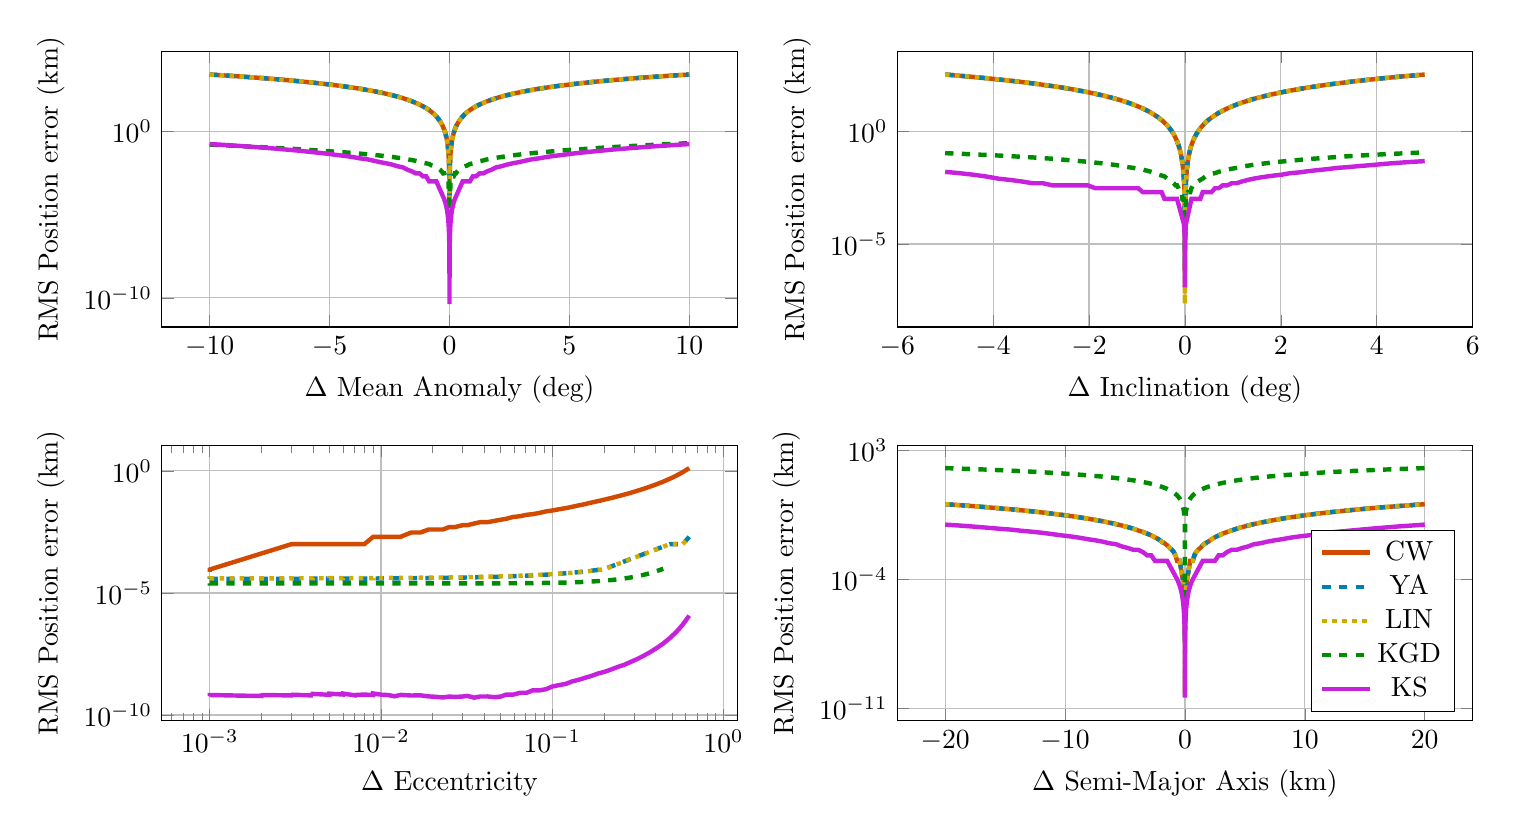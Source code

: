 % Recommended preamble:
\begin{tikzpicture}
\begin{groupplot}[group style={group size={2 by 2}, horizontal sep={0.8in}, vertical sep={1.5cm}}, height={2in}, width={3.5in}]
    \nextgroupplot[xmajorgrids, ymajorgrids, xlabel={$\Delta$ Mean Anomaly (deg)}, ylabel={RMS Position error (km)}, legend pos={north west}, ymode={log}]
    \addplot+[no marks, ultra thick, color={rgb,1:red,0.82;green,0.29;blue,0.0}]
        coordinates {
            (-10.0,2603.351)
            (-9.412,2306.822)
            (-8.847,2038.908)
            (-8.306,1797.375)
            (-7.787,1580.117)
            (-7.29,1385.156)
            (-6.815,1210.631)
            (-6.361,1054.802)
            (-5.927,916.036)
            (-5.514,792.812)
            (-5.12,683.708)
            (-4.746,587.404)
            (-4.39,502.671)
            (-4.052,428.372)
            (-3.732,363.454)
            (-3.43,306.947)
            (-3.144,257.955)
            (-2.875,215.659)
            (-2.621,179.305)
            (-2.383,148.208)
            (-2.16,121.74)
            (-1.951,99.333)
            (-1.756,80.473)
            (-1.575,64.697)
            (-1.406,51.586)
            (-1.25,40.768)
            (-1.106,31.911)
            (-0.973,24.718)
            (-0.852,18.931)
            (-0.741,14.319)
            (-0.64,10.684)
            (-0.549,7.853)
            (-0.467,5.677)
            (-0.393,4.028)
            (-0.328,2.799)
            (-0.27,1.9)
            (-0.22,1.256)
            (-0.176,0.805)
            (-0.138,0.497)
            (-0.106,0.295)
            (-0.08,0.166)
            (-0.058,0.088)
            (-0.041,0.043)
            (-0.027,0.019)
            (-0.017,0.008)
            (-0.01,0.003)
            (-0.005,0.001)
            (-0.002,0.0)
            (-0.001,8.515e-6)
            (-8.0e-5,1.105e-6)
            (0.0,0.0)
            (8.0e-5,1.322e-6)
            (0.001,1.851e-5)
            (0.002,0.0)
            (0.005,0.001)
            (0.01,0.003)
            (0.017,0.008)
            (0.027,0.02)
            (0.041,0.044)
            (0.058,0.089)
            (0.08,0.168)
            (0.106,0.297)
            (0.138,0.5)
            (0.176,0.808)
            (0.22,1.26)
            (0.27,1.905)
            (0.328,2.806)
            (0.393,4.036)
            (0.467,5.686)
            (0.549,7.864)
            (0.64,10.697)
            (0.741,14.334)
            (0.852,18.948)
            (0.973,24.738)
            (1.106,31.933)
            (1.25,40.793)
            (1.406,51.614)
            (1.575,64.728)
            (1.756,80.508)
            (1.951,99.372)
            (2.16,121.782)
            (2.383,148.255)
            (2.621,179.357)
            (2.875,215.715)
            (3.144,258.017)
            (3.43,307.014)
            (3.732,363.527)
            (4.052,428.451)
            (4.39,502.757)
            (4.746,587.497)
            (5.12,683.808)
            (5.514,792.92)
            (5.927,916.152)
            (6.361,1054.926)
            (6.815,1210.764)
            (7.29,1385.297)
            (7.787,1580.268)
            (8.306,1797.535)
            (8.847,2039.078)
            (9.412,2307.002)
            (10.0,2603.542)
        }
        ;
    \addplot+[no marks, ultra thick, color={rgb,1:red,0.0;green,0.498;blue,0.694}, style={dashed}]
        coordinates {
            (-10.0,2603.351)
            (-9.412,2306.822)
            (-8.847,2038.908)
            (-8.306,1797.375)
            (-7.787,1580.117)
            (-7.29,1385.156)
            (-6.815,1210.631)
            (-6.361,1054.802)
            (-5.927,916.036)
            (-5.514,792.812)
            (-5.12,683.708)
            (-4.746,587.404)
            (-4.39,502.671)
            (-4.052,428.372)
            (-3.732,363.454)
            (-3.43,306.947)
            (-3.144,257.955)
            (-2.875,215.659)
            (-2.621,179.305)
            (-2.383,148.208)
            (-2.16,121.74)
            (-1.951,99.333)
            (-1.756,80.473)
            (-1.575,64.697)
            (-1.406,51.586)
            (-1.25,40.768)
            (-1.106,31.911)
            (-0.973,24.718)
            (-0.852,18.931)
            (-0.741,14.319)
            (-0.64,10.684)
            (-0.549,7.853)
            (-0.467,5.677)
            (-0.393,4.028)
            (-0.328,2.799)
            (-0.27,1.9)
            (-0.22,1.256)
            (-0.176,0.805)
            (-0.138,0.497)
            (-0.106,0.295)
            (-0.08,0.166)
            (-0.058,0.088)
            (-0.041,0.043)
            (-0.027,0.019)
            (-0.017,0.008)
            (-0.01,0.003)
            (-0.005,0.001)
            (-0.002,0.0)
            (-0.001,8.515e-6)
            (-8.0e-5,1.105e-6)
            (0.0,0.0)
            (8.0e-5,1.322e-6)
            (0.001,1.851e-5)
            (0.002,0.0)
            (0.005,0.001)
            (0.01,0.003)
            (0.017,0.008)
            (0.027,0.02)
            (0.041,0.044)
            (0.058,0.089)
            (0.08,0.168)
            (0.106,0.297)
            (0.138,0.5)
            (0.176,0.808)
            (0.22,1.26)
            (0.27,1.905)
            (0.328,2.806)
            (0.393,4.036)
            (0.467,5.686)
            (0.549,7.864)
            (0.64,10.697)
            (0.741,14.334)
            (0.852,18.948)
            (0.973,24.738)
            (1.106,31.933)
            (1.25,40.793)
            (1.406,51.614)
            (1.575,64.728)
            (1.756,80.508)
            (1.951,99.372)
            (2.16,121.782)
            (2.383,148.255)
            (2.621,179.357)
            (2.875,215.715)
            (3.144,258.017)
            (3.43,307.014)
            (3.732,363.527)
            (4.052,428.451)
            (4.39,502.757)
            (4.746,587.497)
            (5.12,683.808)
            (5.514,792.92)
            (5.927,916.152)
            (6.361,1054.926)
            (6.815,1210.764)
            (7.29,1385.297)
            (7.787,1580.268)
            (8.306,1797.535)
            (8.847,2039.078)
            (9.412,2307.002)
            (10.0,2603.542)
        }
        ;
    \addplot+[no marks, ultra thick, color={rgb,1:red,0.82;green,0.674;blue,0.0}, style={dotted}]
        coordinates {
            (-10.0,2603.305)
            (-9.412,2306.787)
            (-8.847,2038.882)
            (-8.306,1797.357)
            (-7.787,1580.106)
            (-7.29,1385.151)
            (-6.815,1210.631)
            (-6.361,1054.806)
            (-5.927,916.044)
            (-5.514,792.822)
            (-5.12,683.721)
            (-4.746,587.418)
            (-4.39,502.686)
            (-4.052,428.388)
            (-3.732,363.471)
            (-3.43,306.963)
            (-3.144,257.972)
            (-2.875,215.675)
            (-2.621,179.321)
            (-2.383,148.223)
            (-2.16,121.754)
            (-1.951,99.347)
            (-1.756,80.486)
            (-1.575,64.709)
            (-1.406,51.597)
            (-1.25,40.778)
            (-1.106,31.92)
            (-0.973,24.727)
            (-0.852,18.938)
            (-0.741,14.326)
            (-0.64,10.69)
            (-0.549,7.858)
            (-0.467,5.681)
            (-0.393,4.032)
            (-0.328,2.802)
            (-0.27,1.903)
            (-0.22,1.258)
            (-0.176,0.806)
            (-0.138,0.499)
            (-0.106,0.296)
            (-0.08,0.167)
            (-0.058,0.089)
            (-0.041,0.044)
            (-0.027,0.02)
            (-0.017,0.008)
            (-0.01,0.003)
            (-0.005,0.001)
            (-0.002,0.0)
            (-0.001,1.069e-5)
            (-8.0e-5,1.67e-7)
            (0.0,0.0)
            (8.0e-5,1.669e-7)
            (0.001,1.069e-5)
            (0.002,0.0)
            (0.005,0.001)
            (0.01,0.003)
            (0.017,0.008)
            (0.027,0.02)
            (0.041,0.044)
            (0.058,0.089)
            (0.08,0.167)
            (0.106,0.296)
            (0.138,0.499)
            (0.176,0.806)
            (0.22,1.258)
            (0.27,1.903)
            (0.328,2.802)
            (0.393,4.032)
            (0.467,5.681)
            (0.549,7.858)
            (0.64,10.69)
            (0.741,14.326)
            (0.852,18.938)
            (0.973,24.727)
            (1.106,31.92)
            (1.25,40.778)
            (1.406,51.597)
            (1.575,64.709)
            (1.756,80.486)
            (1.951,99.347)
            (2.16,121.754)
            (2.383,148.223)
            (2.621,179.321)
            (2.875,215.675)
            (3.144,257.972)
            (3.43,306.963)
            (3.732,363.47)
            (4.052,428.388)
            (4.39,502.686)
            (4.746,587.417)
            (5.12,683.72)
            (5.514,792.821)
            (5.927,916.043)
            (6.361,1054.805)
            (6.815,1210.63)
            (7.29,1385.148)
            (7.787,1580.104)
            (8.306,1797.354)
            (8.847,2038.878)
            (9.412,2306.782)
            (10.0,2603.299)
        }
        ;
    \addplot+[no marks, ultra thick, color={rgb,1:red,0.0;green,0.549;blue,0.0}, style={dashed}]
        coordinates {
            (-10.0,0.16)
            (-9.412,0.146)
            (-8.847,0.134)
            (-8.306,0.122)
            (-7.787,0.112)
            (-7.29,0.102)
            (-6.815,0.094)
            (-6.361,0.086)
            (-5.927,0.078)
            (-5.514,0.072)
            (-5.12,0.066)
            (-4.746,0.06)
            (-4.39,0.055)
            (-4.052,0.051)
            (-3.732,0.046)
            (-3.43,0.042)
            (-3.144,0.039)
            (-2.875,0.035)
            (-2.621,0.032)
            (-2.383,0.029)
            (-2.16,0.026)
            (-1.951,0.024)
            (-1.756,0.021)
            (-1.575,0.019)
            (-1.406,0.017)
            (-1.25,0.015)
            (-1.106,0.013)
            (-0.973,0.012)
            (-0.852,0.011)
            (-0.741,0.009)
            (-0.64,0.008)
            (-0.549,0.007)
            (-0.467,0.006)
            (-0.393,0.005)
            (-0.328,0.004)
            (-0.27,0.003)
            (-0.22,0.003)
            (-0.176,0.002)
            (-0.138,0.002)
            (-0.106,0.001)
            (-0.08,0.001)
            (-0.058,0.001)
            (-0.041,0.001)
            (-0.027,0.0)
            (-0.017,0.0)
            (-0.01,0.0)
            (-0.005,0.0)
            (-0.002,0.0)
            (-0.001,9.605e-6)
            (-8.0e-5,0.0)
            (0.0,5.298e-6)
            (8.0e-5,0.0)
            (0.001,9.605e-6)
            (0.002,0.0)
            (0.005,0.0)
            (0.01,0.0)
            (0.017,0.0)
            (0.027,0.0)
            (0.041,0.001)
            (0.058,0.001)
            (0.08,0.001)
            (0.106,0.001)
            (0.138,0.002)
            (0.176,0.002)
            (0.22,0.003)
            (0.27,0.003)
            (0.328,0.004)
            (0.393,0.005)
            (0.467,0.006)
            (0.549,0.007)
            (0.64,0.008)
            (0.741,0.009)
            (0.852,0.011)
            (0.973,0.012)
            (1.106,0.014)
            (1.25,0.016)
            (1.406,0.018)
            (1.575,0.021)
            (1.756,0.023)
            (1.951,0.026)
            (2.16,0.029)
            (2.383,0.032)
            (2.621,0.036)
            (2.875,0.04)
            (3.144,0.044)
            (3.43,0.049)
            (3.732,0.054)
            (4.052,0.059)
            (4.39,0.065)
            (4.746,0.072)
            (5.12,0.079)
            (5.514,0.086)
            (5.927,0.095)
            (6.361,0.104)
            (6.815,0.114)
            (7.29,0.125)
            (7.787,0.137)
            (8.306,0.15)
            (8.847,0.165)
            (9.412,0.18)
            (10.0,0.197)
        }
        ;
    \addplot+[no marks, ultra thick, color={rgb,1:red,0.78;green,0.129;blue,0.867}]
        coordinates {
            (-10.0,0.174)
            (-9.412,0.154)
            (-8.847,0.137)
            (-8.306,0.12)
            (-7.787,0.106)
            (-7.29,0.093)
            (-6.815,0.081)
            (-6.361,0.071)
            (-5.927,0.061)
            (-5.514,0.053)
            (-5.12,0.046)
            (-4.746,0.039)
            (-4.39,0.034)
            (-4.052,0.029)
            (-3.732,0.024)
            (-3.43,0.021)
            (-3.144,0.017)
            (-2.875,0.014)
            (-2.621,0.012)
            (-2.383,0.01)
            (-2.16,0.008)
            (-1.951,0.007)
            (-1.756,0.005)
            (-1.575,0.004)
            (-1.406,0.003)
            (-1.25,0.003)
            (-1.106,0.002)
            (-0.973,0.002)
            (-0.852,0.001)
            (-0.741,0.001)
            (-0.64,0.001)
            (-0.549,0.001)
            (-0.467,0.0)
            (-0.393,0.0)
            (-0.328,0.0)
            (-0.27,0.0)
            (-0.22,8.432e-5)
            (-0.176,5.405e-5)
            (-0.138,3.344e-5)
            (-0.106,1.984e-5)
            (-0.08,1.12e-5)
            (-0.058,5.951e-6)
            (-0.041,2.935e-6)
            (-0.027,1.317e-6)
            (-0.017,5.223e-7)
            (-0.01,1.749e-7)
            (-0.005,4.579e-8)
            (-0.002,8.164e-9)
            (-0.001,6.205e-10)
            (-8.0e-5,4.234e-11)
            (0.0,0.0)
            (8.0e-5,1.46e-10)
            (0.001,5.858e-10)
            (0.002,8.123e-9)
            (0.005,4.58e-8)
            (0.01,1.749e-7)
            (0.017,5.224e-7)
            (0.027,1.317e-6)
            (0.041,2.935e-6)
            (0.058,5.951e-6)
            (0.08,1.12e-5)
            (0.106,1.984e-5)
            (0.138,3.343e-5)
            (0.176,5.404e-5)
            (0.22,8.43e-5)
            (0.27,0.0)
            (0.328,0.0)
            (0.393,0.0)
            (0.467,0.0)
            (0.549,0.001)
            (0.64,0.001)
            (0.741,0.001)
            (0.852,0.001)
            (0.973,0.002)
            (1.106,0.002)
            (1.25,0.003)
            (1.406,0.003)
            (1.575,0.004)
            (1.756,0.005)
            (1.951,0.007)
            (2.16,0.008)
            (2.383,0.01)
            (2.621,0.012)
            (2.875,0.014)
            (3.144,0.017)
            (3.43,0.021)
            (3.732,0.024)
            (4.052,0.029)
            (4.39,0.034)
            (4.746,0.039)
            (5.12,0.046)
            (5.514,0.053)
            (5.927,0.061)
            (6.361,0.07)
            (6.815,0.081)
            (7.29,0.092)
            (7.787,0.105)
            (8.306,0.12)
            (8.847,0.135)
            (9.412,0.153)
            (10.0,0.173)
        }
        ;
    \nextgroupplot[xmajorgrids, ymajorgrids, xlabel={$\Delta$ Inclination (deg)}, ylabel={RMS Position error (km)}, legend pos={north west}, ymode={log}]
    \addplot+[no marks, ultra thick, color={rgb,1:red,0.82;green,0.29;blue,0.0}]
        coordinates {
            (-5.0,336.171)
            (-4.706,297.82)
            (-4.424,263.184)
            (-4.153,231.97)
            (-3.893,203.902)
            (-3.645,178.722)
            (-3.407,156.187)
            (-3.18,136.071)
            (-2.964,118.162)
            (-2.757,102.261)
            (-2.56,88.184)
            (-2.373,75.76)
            (-2.195,64.83)
            (-2.026,55.247)
            (-1.866,46.875)
            (-1.715,39.588)
            (-1.572,33.27)
            (-1.437,27.816)
            (-1.311,23.129)
            (-1.192,19.119)
            (-1.08,15.706)
            (-0.976,12.816)
            (-0.878,10.384)
            (-0.787,8.35)
            (-0.703,6.659)
            (-0.625,5.264)
            (-0.553,4.121)
            (-0.487,3.193)
            (-0.426,2.446)
            (-0.37,1.851)
            (-0.32,1.382)
            (-0.274,1.016)
            (-0.233,0.735)
            (-0.197,0.522)
            (-0.164,0.363)
            (-0.135,0.247)
            (-0.11,0.164)
            (-0.088,0.105)
            (-0.069,0.065)
            (-0.053,0.039)
            (-0.04,0.022)
            (-0.029,0.012)
            (-0.02,0.006)
            (-0.014,0.003)
            (-0.009,0.001)
            (-0.005,0.0)
            (-0.003,0.0)
            (-0.001,3.179e-5)
            (-0.0,6.325e-6)
            (-4.0e-5,6.55e-7)
            (0.0,0.0)
            (4.0e-5,6.175e-7)
            (0.0,3.949e-6)
            (0.001,8.485e-6)
            (0.003,5.64e-5)
            (0.005,0.0)
            (0.009,0.001)
            (0.014,0.002)
            (0.02,0.005)
            (0.029,0.011)
            (0.04,0.021)
            (0.053,0.037)
            (0.069,0.063)
            (0.088,0.103)
            (0.11,0.161)
            (0.135,0.243)
            (0.164,0.359)
            (0.197,0.517)
            (0.233,0.729)
            (0.274,1.009)
            (0.32,1.373)
            (0.37,1.841)
            (0.426,2.435)
            (0.487,3.18)
            (0.553,4.106)
            (0.625,5.246)
            (0.703,6.639)
            (0.787,8.328)
            (0.878,10.36)
            (0.976,12.789)
            (1.08,15.676)
            (1.192,19.086)
            (1.311,23.092)
            (1.437,27.776)
            (1.572,33.227)
            (1.715,39.54)
            (1.866,46.824)
            (2.026,55.191)
            (2.195,64.77)
            (2.373,75.694)
            (2.56,88.113)
            (2.757,102.184)
            (2.964,118.08)
            (3.18,135.983)
            (3.407,156.093)
            (3.645,178.621)
            (3.893,203.794)
            (4.153,231.855)
            (4.424,263.062)
            (4.706,297.69)
            (5.0,336.033)
        }
        ;
    \addplot+[no marks, ultra thick, color={rgb,1:red,0.0;green,0.498;blue,0.694}, style={dashed}]
        coordinates {
            (-5.0,336.171)
            (-4.706,297.82)
            (-4.424,263.184)
            (-4.153,231.97)
            (-3.893,203.902)
            (-3.645,178.722)
            (-3.407,156.187)
            (-3.18,136.071)
            (-2.964,118.162)
            (-2.757,102.261)
            (-2.56,88.184)
            (-2.373,75.76)
            (-2.195,64.83)
            (-2.026,55.247)
            (-1.866,46.875)
            (-1.715,39.588)
            (-1.572,33.27)
            (-1.437,27.816)
            (-1.311,23.129)
            (-1.192,19.119)
            (-1.08,15.706)
            (-0.976,12.816)
            (-0.878,10.384)
            (-0.787,8.35)
            (-0.703,6.659)
            (-0.625,5.264)
            (-0.553,4.121)
            (-0.487,3.193)
            (-0.426,2.446)
            (-0.37,1.851)
            (-0.32,1.382)
            (-0.274,1.016)
            (-0.233,0.735)
            (-0.197,0.522)
            (-0.164,0.363)
            (-0.135,0.247)
            (-0.11,0.164)
            (-0.088,0.105)
            (-0.069,0.065)
            (-0.053,0.039)
            (-0.04,0.022)
            (-0.029,0.012)
            (-0.02,0.006)
            (-0.014,0.003)
            (-0.009,0.001)
            (-0.005,0.0)
            (-0.003,0.0)
            (-0.001,3.179e-5)
            (-0.0,6.325e-6)
            (-4.0e-5,6.55e-7)
            (0.0,0.0)
            (4.0e-5,6.176e-7)
            (0.0,3.949e-6)
            (0.001,8.485e-6)
            (0.003,5.64e-5)
            (0.005,0.0)
            (0.009,0.001)
            (0.014,0.002)
            (0.02,0.005)
            (0.029,0.011)
            (0.04,0.021)
            (0.053,0.037)
            (0.069,0.063)
            (0.088,0.103)
            (0.11,0.161)
            (0.135,0.243)
            (0.164,0.359)
            (0.197,0.517)
            (0.233,0.729)
            (0.274,1.009)
            (0.32,1.373)
            (0.37,1.841)
            (0.426,2.435)
            (0.487,3.18)
            (0.553,4.106)
            (0.625,5.246)
            (0.703,6.639)
            (0.787,8.328)
            (0.878,10.36)
            (0.976,12.789)
            (1.08,15.676)
            (1.192,19.086)
            (1.311,23.092)
            (1.437,27.776)
            (1.572,33.227)
            (1.715,39.54)
            (1.866,46.824)
            (2.026,55.191)
            (2.195,64.77)
            (2.373,75.694)
            (2.56,88.113)
            (2.757,102.184)
            (2.964,118.08)
            (3.18,135.983)
            (3.407,156.093)
            (3.645,178.621)
            (3.893,203.794)
            (4.153,231.855)
            (4.424,263.062)
            (4.706,297.69)
            (5.0,336.033)
        }
        ;
    \addplot+[no marks, ultra thick, color={rgb,1:red,0.82;green,0.674;blue,0.0}, style={dotted}]
        coordinates {
            (-5.0,336.074)
            (-4.706,297.73)
            (-4.424,263.101)
            (-4.153,231.893)
            (-3.893,203.831)
            (-3.645,178.657)
            (-3.407,156.127)
            (-3.18,136.016)
            (-2.964,118.111)
            (-2.757,102.214)
            (-2.56,88.141)
            (-2.373,75.721)
            (-2.195,64.795)
            (-2.026,55.215)
            (-1.866,46.845)
            (-1.715,39.561)
            (-1.572,33.246)
            (-1.437,27.794)
            (-1.311,23.109)
            (-1.192,19.101)
            (-1.08,15.689)
            (-0.976,12.802)
            (-0.878,10.371)
            (-0.787,8.338)
            (-0.703,6.649)
            (-0.625,5.254)
            (-0.553,4.113)
            (-0.487,3.186)
            (-0.426,2.44)
            (-0.37,1.846)
            (-0.32,1.377)
            (-0.274,1.013)
            (-0.233,0.732)
            (-0.197,0.519)
            (-0.164,0.361)
            (-0.135,0.245)
            (-0.11,0.162)
            (-0.088,0.104)
            (-0.069,0.064)
            (-0.053,0.038)
            (-0.04,0.022)
            (-0.029,0.011)
            (-0.02,0.006)
            (-0.014,0.003)
            (-0.009,0.001)
            (-0.005,0.0)
            (-0.003,8.816e-5)
            (-0.001,1.569e-5)
            (-0.0,1.377e-6)
            (-4.0e-5,2.151e-8)
            (0.0,0.0)
            (4.0e-5,2.146e-8)
            (0.0,1.377e-6)
            (0.001,1.569e-5)
            (0.003,8.816e-5)
            (0.005,0.0)
            (0.009,0.001)
            (0.014,0.003)
            (0.02,0.006)
            (0.029,0.011)
            (0.04,0.022)
            (0.053,0.038)
            (0.069,0.064)
            (0.088,0.104)
            (0.11,0.162)
            (0.135,0.245)
            (0.164,0.361)
            (0.197,0.519)
            (0.233,0.732)
            (0.274,1.013)
            (0.32,1.377)
            (0.37,1.846)
            (0.426,2.44)
            (0.487,3.186)
            (0.553,4.113)
            (0.625,5.254)
            (0.703,6.649)
            (0.787,8.338)
            (0.878,10.371)
            (0.976,12.802)
            (1.08,15.689)
            (1.192,19.101)
            (1.311,23.109)
            (1.437,27.794)
            (1.572,33.246)
            (1.715,39.561)
            (1.866,46.845)
            (2.026,55.215)
            (2.195,64.795)
            (2.373,75.721)
            (2.56,88.141)
            (2.757,102.214)
            (2.964,118.111)
            (3.18,136.016)
            (3.407,156.128)
            (3.645,178.657)
            (3.893,203.832)
            (4.153,231.893)
            (4.424,263.101)
            (4.706,297.731)
            (5.0,336.075)
        }
        ;
    \addplot+[no marks, ultra thick, color={rgb,1:red,0.0;green,0.549;blue,0.0}, style={dashed}]
        coordinates {
            (-5.0,0.108)
            (-4.706,0.102)
            (-4.424,0.096)
            (-4.153,0.09)
            (-3.893,0.085)
            (-3.645,0.08)
            (-3.407,0.074)
            (-3.18,0.07)
            (-2.964,0.065)
            (-2.757,0.061)
            (-2.56,0.056)
            (-2.373,0.052)
            (-2.195,0.048)
            (-2.026,0.045)
            (-1.866,0.041)
            (-1.715,0.038)
            (-1.572,0.035)
            (-1.437,0.032)
            (-1.311,0.029)
            (-1.192,0.026)
            (-1.08,0.024)
            (-0.976,0.022)
            (-0.878,0.02)
            (-0.787,0.018)
            (-0.703,0.016)
            (-0.625,0.014)
            (-0.553,0.012)
            (-0.487,0.011)
            (-0.426,0.01)
            (-0.37,0.008)
            (-0.32,0.007)
            (-0.274,0.006)
            (-0.233,0.005)
            (-0.197,0.004)
            (-0.164,0.004)
            (-0.135,0.003)
            (-0.11,0.002)
            (-0.088,0.002)
            (-0.069,0.002)
            (-0.053,0.001)
            (-0.04,0.001)
            (-0.029,0.001)
            (-0.02,0.0)
            (-0.014,0.0)
            (-0.009,0.0)
            (-0.005,0.0)
            (-0.003,8.393e-5)
            (-0.001,2.481e-5)
            (-0.0,0.0)
            (-4.0e-5,5.373e-6)
            (0.0,5.298e-6)
            (4.0e-5,0.0)
            (0.0,0.0)
            (0.001,0.0)
            (0.003,0.0)
            (0.005,0.0)
            (0.009,0.0)
            (0.014,0.0)
            (0.02,0.001)
            (0.029,0.001)
            (0.04,0.001)
            (0.053,0.001)
            (0.069,0.002)
            (0.088,0.002)
            (0.11,0.002)
            (0.135,0.003)
            (0.164,0.004)
            (0.197,0.004)
            (0.233,0.005)
            (0.274,0.006)
            (0.32,0.007)
            (0.37,0.008)
            (0.426,0.01)
            (0.487,0.011)
            (0.553,0.013)
            (0.625,0.014)
            (0.703,0.016)
            (0.787,0.018)
            (0.878,0.02)
            (0.976,0.022)
            (1.08,0.024)
            (1.192,0.027)
            (1.311,0.03)
            (1.437,0.033)
            (1.572,0.036)
            (1.715,0.039)
            (1.866,0.043)
            (2.026,0.046)
            (2.195,0.05)
            (2.373,0.054)
            (2.56,0.059)
            (2.757,0.063)
            (2.964,0.068)
            (3.18,0.073)
            (3.407,0.079)
            (3.645,0.085)
            (3.893,0.09)
            (4.153,0.097)
            (4.424,0.103)
            (4.706,0.11)
            (5.0,0.117)
        }
        ;
    \addplot+[no marks, ultra thick, color={rgb,1:red,0.78;green,0.129;blue,0.867}]
        coordinates {
            (-5.0,0.016)
            (-4.706,0.014)
            (-4.424,0.012)
            (-4.153,0.01)
            (-3.893,0.008)
            (-3.645,0.007)
            (-3.407,0.006)
            (-3.18,0.005)
            (-2.964,0.005)
            (-2.757,0.004)
            (-2.56,0.004)
            (-2.373,0.004)
            (-2.195,0.004)
            (-2.026,0.004)
            (-1.866,0.003)
            (-1.715,0.003)
            (-1.572,0.003)
            (-1.437,0.003)
            (-1.311,0.003)
            (-1.192,0.003)
            (-1.08,0.003)
            (-0.976,0.003)
            (-0.878,0.002)
            (-0.787,0.002)
            (-0.703,0.002)
            (-0.625,0.002)
            (-0.553,0.002)
            (-0.487,0.002)
            (-0.426,0.001)
            (-0.37,0.001)
            (-0.32,0.001)
            (-0.274,0.001)
            (-0.233,0.001)
            (-0.197,0.001)
            (-0.164,0.001)
            (-0.135,0.0)
            (-0.11,0.0)
            (-0.088,0.0)
            (-0.069,0.0)
            (-0.053,0.0)
            (-0.04,0.0)
            (-0.029,0.0)
            (-0.02,7.473e-5)
            (-0.014,5.017e-5)
            (-0.009,3.164e-5)
            (-0.005,1.833e-5)
            (-0.003,9.393e-6)
            (-0.001,3.964e-6)
            (-0.0,1.175e-6)
            (-4.0e-5,1.469e-7)
            (0.0,0.0)
            (4.0e-5,1.469e-7)
            (0.0,1.175e-6)
            (0.001,3.967e-6)
            (0.003,9.408e-6)
            (0.005,1.839e-5)
            (0.009,3.181e-5)
            (0.014,5.059e-5)
            (0.02,7.568e-5)
            (0.029,0.0)
            (0.04,0.0)
            (0.053,0.0)
            (0.069,0.0)
            (0.088,0.0)
            (0.11,0.0)
            (0.135,0.001)
            (0.164,0.001)
            (0.197,0.001)
            (0.233,0.001)
            (0.274,0.001)
            (0.32,0.001)
            (0.37,0.002)
            (0.426,0.002)
            (0.487,0.002)
            (0.553,0.002)
            (0.625,0.003)
            (0.703,0.003)
            (0.787,0.004)
            (0.878,0.004)
            (0.976,0.005)
            (1.08,0.005)
            (1.192,0.006)
            (1.311,0.007)
            (1.437,0.008)
            (1.572,0.009)
            (1.715,0.01)
            (1.866,0.011)
            (2.026,0.012)
            (2.195,0.014)
            (2.373,0.015)
            (2.56,0.017)
            (2.757,0.019)
            (2.964,0.021)
            (3.18,0.024)
            (3.407,0.026)
            (3.645,0.029)
            (3.893,0.032)
            (4.153,0.036)
            (4.424,0.04)
            (4.706,0.044)
            (5.0,0.048)
        }
        ;
    \nextgroupplot[xmode=log,ymode=log, xmajorgrids, ymajorgrids, xlabel={$\Delta$ Eccentricity}, ylabel={RMS Position error (km)}, legend pos={north west}]
    \addplot+[no marks, ultra thick, color={rgb,1:red,0.82;green,0.29;blue,0.0}]
        coordinates {
            (0.0,2.831e-5)
            (0.0,2.787e-5)
            (0.0,2.749e-5)
            (0.0,2.721e-5)
            (0.0,2.706e-5)
            (0.0,2.71e-5)
            (0.0,2.737e-5)
            (0.0,2.793e-5)
            (0.0,2.884e-5)
            (0.0,3.016e-5)
            (0.0,3.193e-5)
            (0.0,3.421e-5)
            (0.0,3.702e-5)
            (0.0,4.04e-5)
            (0.0,4.437e-5)
            (0.0,4.897e-5)
            (0.0,5.42e-5)
            (0.0,6.012e-5)
            (0.0,6.675e-5)
            (0.001,7.415e-5)
            (0.001,8.235e-5)
            (0.001,9.142e-5)
            (0.001,0.0)
            (0.001,0.0)
            (0.001,0.0)
            (0.001,0.0)
            (0.001,0.0)
            (0.001,0.0)
            (0.001,0.0)
            (0.001,0.0)
            (0.001,0.0)
            (0.002,0.0)
            (0.002,0.0)
            (0.002,0.0)
            (0.002,0.0)
            (0.002,0.0)
            (0.002,0.0)
            (0.003,0.0)
            (0.003,0.0)
            (0.003,0.001)
            (0.003,0.001)
            (0.004,0.001)
            (0.004,0.001)
            (0.004,0.001)
            (0.005,0.001)
            (0.005,0.001)
            (0.006,0.001)
            (0.006,0.001)
            (0.007,0.001)
            (0.007,0.001)
            (0.008,0.001)
            (0.009,0.002)
            (0.009,0.002)
            (0.01,0.002)
            (0.011,0.002)
            (0.012,0.002)
            (0.013,0.002)
            (0.015,0.003)
            (0.016,0.003)
            (0.017,0.003)
            (0.019,0.004)
            (0.021,0.004)
            (0.023,0.004)
            (0.025,0.005)
            (0.027,0.005)
            (0.03,0.006)
            (0.032,0.006)
            (0.035,0.007)
            (0.038,0.008)
            (0.042,0.008)
            (0.046,0.009)
            (0.05,0.01)
            (0.054,0.011)
            (0.059,0.013)
            (0.065,0.014)
            (0.071,0.016)
            (0.077,0.017)
            (0.084,0.019)
            (0.092,0.022)
            (0.1,0.024)
            (0.11,0.027)
            (0.12,0.03)
            (0.131,0.034)
            (0.143,0.039)
            (0.156,0.044)
            (0.17,0.051)
            (0.185,0.058)
            (0.202,0.067)
            (0.221,0.078)
            (0.241,0.091)
            (0.263,0.107)
            (0.287,0.127)
            (0.313,0.153)
            (0.342,0.186)
            (0.373,0.229)
            (0.407,0.286)
            (0.445,0.365)
            (0.485,0.476)
            (0.53,0.64)
            (0.578,0.892)
            (0.631,1.308)
        }
        ;
    \addplot+[no marks, ultra thick, color={rgb,1:red,0.0;green,0.498;blue,0.694}, style={dashed}]
        coordinates {
            (0.0,3.784e-5)
            (0.0,3.784e-5)
            (0.0,3.784e-5)
            (0.0,3.784e-5)
            (0.0,3.784e-5)
            (0.0,3.785e-5)
            (0.0,3.785e-5)
            (0.0,3.785e-5)
            (0.0,3.785e-5)
            (0.0,3.786e-5)
            (0.0,3.786e-5)
            (0.0,3.786e-5)
            (0.0,3.787e-5)
            (0.0,3.787e-5)
            (0.0,3.787e-5)
            (0.0,3.788e-5)
            (0.0,3.788e-5)
            (0.0,3.789e-5)
            (0.0,3.79e-5)
            (0.001,3.79e-5)
            (0.001,3.791e-5)
            (0.001,3.792e-5)
            (0.001,3.793e-5)
            (0.001,3.794e-5)
            (0.001,3.795e-5)
            (0.001,3.796e-5)
            (0.001,3.797e-5)
            (0.001,3.798e-5)
            (0.001,3.8e-5)
            (0.001,3.801e-5)
            (0.001,3.803e-5)
            (0.002,3.805e-5)
            (0.002,3.807e-5)
            (0.002,3.809e-5)
            (0.002,3.812e-5)
            (0.002,3.814e-5)
            (0.002,3.817e-5)
            (0.003,3.821e-5)
            (0.003,3.824e-5)
            (0.003,3.828e-5)
            (0.003,3.832e-5)
            (0.004,3.837e-5)
            (0.004,3.842e-5)
            (0.004,3.848e-5)
            (0.005,3.854e-5)
            (0.005,3.86e-5)
            (0.006,3.867e-5)
            (0.006,3.875e-5)
            (0.007,3.884e-5)
            (0.007,3.894e-5)
            (0.008,3.904e-5)
            (0.009,3.916e-5)
            (0.009,3.928e-5)
            (0.01,3.942e-5)
            (0.011,3.957e-5)
            (0.012,3.974e-5)
            (0.013,3.992e-5)
            (0.015,4.012e-5)
            (0.016,4.034e-5)
            (0.017,4.059e-5)
            (0.019,4.086e-5)
            (0.021,4.116e-5)
            (0.023,4.148e-5)
            (0.025,4.185e-5)
            (0.027,4.225e-5)
            (0.03,4.269e-5)
            (0.032,4.319e-5)
            (0.035,4.373e-5)
            (0.038,4.434e-5)
            (0.042,4.502e-5)
            (0.046,4.578e-5)
            (0.05,4.663e-5)
            (0.054,4.757e-5)
            (0.059,4.864e-5)
            (0.065,4.984e-5)
            (0.071,5.119e-5)
            (0.077,5.271e-5)
            (0.084,5.444e-5)
            (0.092,5.642e-5)
            (0.1,5.867e-5)
            (0.11,6.125e-5)
            (0.12,6.423e-5)
            (0.131,6.767e-5)
            (0.143,7.168e-5)
            (0.156,7.638e-5)
            (0.17,8.193e-5)
            (0.185,8.853e-5)
            (0.202,9.647e-5)
            (0.221,0.0)
            (0.241,0.0)
            (0.263,0.0)
            (0.287,0.0)
            (0.313,0.0)
            (0.342,0.0)
            (0.373,0.0)
            (0.407,0.0)
            (0.445,0.0)
            (0.485,0.001)
            (0.53,0.001)
            (0.578,0.001)
            (0.631,0.002)
        }
        ;
    \addplot+[no marks, ultra thick, color={rgb,1:red,0.82;green,0.674;blue,0.0}, style={dotted}]
        coordinates {
            (0.0,3.954e-5)
            (0.0,3.955e-5)
            (0.0,3.955e-5)
            (0.0,3.955e-5)
            (0.0,3.955e-5)
            (0.0,3.955e-5)
            (0.0,3.955e-5)
            (0.0,3.956e-5)
            (0.0,3.956e-5)
            (0.0,3.956e-5)
            (0.0,3.957e-5)
            (0.0,3.957e-5)
            (0.0,3.957e-5)
            (0.0,3.958e-5)
            (0.0,3.958e-5)
            (0.0,3.959e-5)
            (0.0,3.959e-5)
            (0.0,3.96e-5)
            (0.0,3.96e-5)
            (0.001,3.961e-5)
            (0.001,3.962e-5)
            (0.001,3.962e-5)
            (0.001,3.963e-5)
            (0.001,3.964e-5)
            (0.001,3.965e-5)
            (0.001,3.966e-5)
            (0.001,3.968e-5)
            (0.001,3.969e-5)
            (0.001,3.97e-5)
            (0.001,3.972e-5)
            (0.001,3.974e-5)
            (0.002,3.976e-5)
            (0.002,3.978e-5)
            (0.002,3.98e-5)
            (0.002,3.983e-5)
            (0.002,3.985e-5)
            (0.002,3.988e-5)
            (0.003,3.992e-5)
            (0.003,3.995e-5)
            (0.003,3.999e-5)
            (0.003,4.003e-5)
            (0.004,4.008e-5)
            (0.004,4.013e-5)
            (0.004,4.019e-5)
            (0.005,4.025e-5)
            (0.005,4.031e-5)
            (0.006,4.039e-5)
            (0.006,4.047e-5)
            (0.007,4.055e-5)
            (0.007,4.065e-5)
            (0.008,4.075e-5)
            (0.009,4.087e-5)
            (0.009,4.099e-5)
            (0.01,4.113e-5)
            (0.011,4.128e-5)
            (0.012,4.144e-5)
            (0.013,4.163e-5)
            (0.015,4.182e-5)
            (0.016,4.204e-5)
            (0.017,4.228e-5)
            (0.019,4.255e-5)
            (0.021,4.284e-5)
            (0.023,4.316e-5)
            (0.025,4.351e-5)
            (0.027,4.39e-5)
            (0.03,4.433e-5)
            (0.032,4.48e-5)
            (0.035,4.533e-5)
            (0.038,4.591e-5)
            (0.042,4.656e-5)
            (0.046,4.728e-5)
            (0.05,4.808e-5)
            (0.054,4.897e-5)
            (0.059,4.997e-5)
            (0.065,5.11e-5)
            (0.071,5.236e-5)
            (0.077,5.378e-5)
            (0.084,5.539e-5)
            (0.092,5.722e-5)
            (0.1,5.931e-5)
            (0.11,6.17e-5)
            (0.12,6.445e-5)
            (0.131,6.763e-5)
            (0.143,7.135e-5)
            (0.156,7.57e-5)
            (0.17,8.085e-5)
            (0.185,8.701e-5)
            (0.202,9.443e-5)
            (0.221,0.0)
            (0.241,0.0)
            (0.263,0.0)
            (0.287,0.0)
            (0.313,0.0)
            (0.342,0.0)
            (0.373,0.0)
            (0.407,0.0)
            (0.445,0.0)
            (0.485,0.001)
            (0.53,0.001)
            (0.578,0.001)
            (0.631,0.002)
        }
        ;
    \addplot+[no marks, ultra thick, color={rgb,1:red,0.0;green,0.549;blue,0.0}, style={dashed}]
        coordinates {
            (0.0,2.464e-5)
            (0.0,2.464e-5)
            (0.0,2.463e-5)
            (0.0,2.464e-5)
            (0.0,2.464e-5)
            (0.0,2.464e-5)
            (0.0,2.464e-5)
            (0.0,2.463e-5)
            (0.0,2.464e-5)
            (0.0,2.464e-5)
            (0.0,2.464e-5)
            (0.0,2.463e-5)
            (0.0,2.464e-5)
            (0.0,2.463e-5)
            (0.0,2.463e-5)
            (0.0,2.464e-5)
            (0.0,2.463e-5)
            (0.0,2.464e-5)
            (0.0,2.464e-5)
            (0.001,2.463e-5)
            (0.001,2.464e-5)
            (0.001,2.463e-5)
            (0.001,2.463e-5)
            (0.001,2.463e-5)
            (0.001,2.463e-5)
            (0.001,2.463e-5)
            (0.001,2.463e-5)
            (0.001,2.463e-5)
            (0.001,2.463e-5)
            (0.001,2.463e-5)
            (0.001,2.463e-5)
            (0.002,2.463e-5)
            (0.002,2.463e-5)
            (0.002,2.463e-5)
            (0.002,2.463e-5)
            (0.002,2.463e-5)
            (0.002,2.463e-5)
            (0.003,2.463e-5)
            (0.003,2.463e-5)
            (0.003,2.463e-5)
            (0.003,2.463e-5)
            (0.004,2.463e-5)
            (0.004,2.463e-5)
            (0.004,2.463e-5)
            (0.005,2.463e-5)
            (0.005,2.463e-5)
            (0.006,2.463e-5)
            (0.006,2.463e-5)
            (0.007,2.463e-5)
            (0.007,2.463e-5)
            (0.008,2.463e-5)
            (0.009,2.463e-5)
            (0.009,2.464e-5)
            (0.01,2.464e-5)
            (0.011,2.464e-5)
            (0.012,2.464e-5)
            (0.013,2.464e-5)
            (0.015,2.465e-5)
            (0.016,2.465e-5)
            (0.017,2.466e-5)
            (0.019,2.466e-5)
            (0.021,2.467e-5)
            (0.023,2.468e-5)
            (0.025,2.469e-5)
            (0.027,2.47e-5)
            (0.03,2.472e-5)
            (0.032,2.474e-5)
            (0.035,2.477e-5)
            (0.038,2.48e-5)
            (0.042,2.483e-5)
            (0.046,2.488e-5)
            (0.05,2.493e-5)
            (0.054,2.5e-5)
            (0.059,2.508e-5)
            (0.065,2.518e-5)
            (0.071,2.53e-5)
            (0.077,2.544e-5)
            (0.084,2.562e-5)
            (0.092,2.583e-5)
            (0.1,2.609e-5)
            (0.11,2.641e-5)
            (0.12,2.68e-5)
            (0.131,2.728e-5)
            (0.143,2.788e-5)
            (0.156,2.861e-5)
            (0.17,2.953e-5)
            (0.185,3.067e-5)
            (0.202,3.211e-5)
            (0.221,3.393e-5)
            (0.241,3.626e-5)
            (0.263,3.926e-5)
            (0.287,4.318e-5)
            (0.313,4.836e-5)
            (0.342,5.534e-5)
            (0.373,6.494e-5)
            (0.407,7.852e-5)
            (0.445,9.837e-5)
            (0.485,0.0)
            (0.53,0.0)
            (0.578,0.0)
            (0.631,0.0)
        }
        ;
    \addplot+[no marks, ultra thick, color={rgb,1:red,0.78;green,0.129;blue,0.867}]
        coordinates {
            (0.0,7.524e-10)
            (0.0,7.048e-10)
            (0.0,7.202e-10)
            (0.0,7.055e-10)
            (0.0,7.501e-10)
            (0.0,6.913e-10)
            (0.0,8.41e-10)
            (0.0,6.244e-10)
            (0.0,7.345e-10)
            (0.0,6.94e-10)
            (0.0,7.507e-10)
            (0.0,7.248e-10)
            (0.0,6.839e-10)
            (0.0,6.887e-10)
            (0.0,6.967e-10)
            (0.0,7.632e-10)
            (0.0,7.066e-10)
            (0.0,6.089e-10)
            (0.0,7.133e-10)
            (0.001,6.711e-10)
            (0.001,7.562e-10)
            (0.001,6.799e-10)
            (0.001,7.619e-10)
            (0.001,7.062e-10)
            (0.001,6.898e-10)
            (0.001,5.928e-10)
            (0.001,7.12e-10)
            (0.001,7.066e-10)
            (0.001,6.138e-10)
            (0.001,6.506e-10)
            (0.001,6.611e-10)
            (0.002,6.011e-10)
            (0.002,7.191e-10)
            (0.002,6.318e-10)
            (0.002,7.696e-10)
            (0.002,7.363e-10)
            (0.002,6.615e-10)
            (0.003,6.366e-10)
            (0.003,6.906e-10)
            (0.003,6.902e-10)
            (0.003,6.827e-10)
            (0.004,6.315e-10)
            (0.004,6.226e-10)
            (0.004,7.342e-10)
            (0.005,6.734e-10)
            (0.005,7.508e-10)
            (0.006,6.915e-10)
            (0.006,7.582e-10)
            (0.007,6.446e-10)
            (0.007,6.585e-10)
            (0.008,6.918e-10)
            (0.009,6.584e-10)
            (0.009,7.656e-10)
            (0.01,6.836e-10)
            (0.011,6.602e-10)
            (0.012,5.862e-10)
            (0.013,6.674e-10)
            (0.015,6.316e-10)
            (0.016,6.36e-10)
            (0.017,6.408e-10)
            (0.019,5.797e-10)
            (0.021,5.565e-10)
            (0.023,5.234e-10)
            (0.025,5.729e-10)
            (0.027,5.521e-10)
            (0.03,5.739e-10)
            (0.032,6.067e-10)
            (0.035,5.154e-10)
            (0.038,5.755e-10)
            (0.042,5.766e-10)
            (0.046,5.378e-10)
            (0.05,5.703e-10)
            (0.054,6.914e-10)
            (0.059,6.84e-10)
            (0.065,8.133e-10)
            (0.071,8.188e-10)
            (0.077,1.032e-9)
            (0.084,1.022e-9)
            (0.092,1.143e-9)
            (0.1,1.473e-9)
            (0.11,1.691e-9)
            (0.12,1.887e-9)
            (0.131,2.406e-9)
            (0.143,2.789e-9)
            (0.156,3.379e-9)
            (0.17,4.035e-9)
            (0.185,5.018e-9)
            (0.202,5.892e-9)
            (0.221,7.374e-9)
            (0.241,9.287e-9)
            (0.263,1.136e-8)
            (0.287,1.499e-8)
            (0.313,1.959e-8)
            (0.342,2.682e-8)
            (0.373,3.778e-8)
            (0.407,5.553e-8)
            (0.445,8.536e-8)
            (0.485,1.407e-7)
            (0.53,2.525e-7)
            (0.578,5.051e-7)
            (0.631,1.18e-6)
        }
        ;
    \nextgroupplot[xmajorgrids, ymajorgrids, xlabel={$\Delta$ Semi-Major Axis (km)}, ylabel={RMS Position error (km)}, legend pos={south east}, ymode={log}]
    \addplot+[no marks, ultra thick, color={rgb,1:red,0.82;green,0.29;blue,0.0}]
        coordinates {
            (-20.0,1.196)
            (-18.824,1.06)
            (-17.695,0.936)
            (-16.612,0.825)
            (-15.574,0.725)
            (-14.58,0.635)
            (-13.629,0.555)
            (-12.721,0.484)
            (-11.854,0.42)
            (-11.027,0.363)
            (-10.24,0.313)
            (-9.491,0.269)
            (-8.78,0.23)
            (-8.104,0.196)
            (-7.465,0.166)
            (-6.86,0.141)
            (-6.289,0.118)
            (-5.75,0.099)
            (-5.243,0.082)
            (-4.767,0.068)
            (-4.32,0.056)
            (-3.902,0.045)
            (-3.512,0.037)
            (-3.149,0.03)
            (-2.812,0.024)
            (-2.5,0.019)
            (-2.212,0.015)
            (-1.947,0.011)
            (-1.704,0.009)
            (-1.482,0.007)
            (-1.28,0.005)
            (-1.097,0.004)
            (-0.933,0.003)
            (-0.786,0.002)
            (-0.655,0.001)
            (-0.54,0.001)
            (-0.439,0.001)
            (-0.352,0.0)
            (-0.276,0.0)
            (-0.213,0.0)
            (-0.16,8.692e-5)
            (-0.117,5.048e-5)
            (-0.082,2.898e-5)
            (-0.055,1.661e-5)
            (-0.035,9.462e-6)
            (-0.02,5.198e-6)
            (-0.01,2.604e-6)
            (-0.004,1.091e-6)
            (-0.001,3.227e-7)
            (-0.0,4.038e-8)
            (0.0,0.0)
            (0.0,4.033e-8)
            (0.001,3.225e-7)
            (0.004,1.089e-6)
            (0.01,2.595e-6)
            (0.02,5.162e-6)
            (0.035,9.361e-6)
            (0.055,1.638e-5)
            (0.082,2.854e-5)
            (0.117,4.976e-5)
            (0.16,8.583e-5)
            (0.213,0.0)
            (0.276,0.0)
            (0.352,0.0)
            (0.439,0.001)
            (0.54,0.001)
            (0.655,0.001)
            (0.786,0.002)
            (0.933,0.003)
            (1.097,0.004)
            (1.28,0.005)
            (1.482,0.007)
            (1.704,0.009)
            (1.947,0.011)
            (2.212,0.015)
            (2.5,0.019)
            (2.812,0.024)
            (3.149,0.03)
            (3.512,0.037)
            (3.902,0.045)
            (4.32,0.056)
            (4.767,0.068)
            (5.243,0.082)
            (5.75,0.099)
            (6.289,0.118)
            (6.86,0.14)
            (7.465,0.166)
            (8.104,0.196)
            (8.78,0.23)
            (9.491,0.268)
            (10.24,0.312)
            (11.027,0.362)
            (11.854,0.419)
            (12.721,0.482)
            (13.629,0.553)
            (14.58,0.633)
            (15.574,0.722)
            (16.612,0.822)
            (17.695,0.932)
            (18.824,1.055)
            (20.0,1.191)
        }
        ;
    \addplot+[no marks, ultra thick, color={rgb,1:red,0.0;green,0.498;blue,0.694}, style={dashed}]
        coordinates {
            (-20.0,1.196)
            (-18.824,1.06)
            (-17.695,0.936)
            (-16.612,0.825)
            (-15.574,0.725)
            (-14.58,0.635)
            (-13.629,0.555)
            (-12.721,0.484)
            (-11.854,0.42)
            (-11.027,0.363)
            (-10.24,0.313)
            (-9.491,0.269)
            (-8.78,0.23)
            (-8.104,0.196)
            (-7.465,0.166)
            (-6.86,0.141)
            (-6.289,0.118)
            (-5.75,0.099)
            (-5.243,0.082)
            (-4.767,0.068)
            (-4.32,0.056)
            (-3.902,0.045)
            (-3.512,0.037)
            (-3.149,0.03)
            (-2.812,0.024)
            (-2.5,0.019)
            (-2.212,0.015)
            (-1.947,0.011)
            (-1.704,0.009)
            (-1.482,0.007)
            (-1.28,0.005)
            (-1.097,0.004)
            (-0.933,0.003)
            (-0.786,0.002)
            (-0.655,0.001)
            (-0.54,0.001)
            (-0.439,0.001)
            (-0.352,0.0)
            (-0.276,0.0)
            (-0.213,0.0)
            (-0.16,8.692e-5)
            (-0.117,5.048e-5)
            (-0.082,2.898e-5)
            (-0.055,1.661e-5)
            (-0.035,9.461e-6)
            (-0.02,5.198e-6)
            (-0.01,2.604e-6)
            (-0.004,1.091e-6)
            (-0.001,3.227e-7)
            (-0.0,4.039e-8)
            (0.0,0.0)
            (0.0,4.034e-8)
            (0.001,3.225e-7)
            (0.004,1.089e-6)
            (0.01,2.595e-6)
            (0.02,5.162e-6)
            (0.035,9.361e-6)
            (0.055,1.638e-5)
            (0.082,2.854e-5)
            (0.117,4.976e-5)
            (0.16,8.583e-5)
            (0.213,0.0)
            (0.276,0.0)
            (0.352,0.0)
            (0.439,0.001)
            (0.54,0.001)
            (0.655,0.001)
            (0.786,0.002)
            (0.933,0.003)
            (1.097,0.004)
            (1.28,0.005)
            (1.482,0.007)
            (1.704,0.009)
            (1.947,0.011)
            (2.212,0.015)
            (2.5,0.019)
            (2.812,0.024)
            (3.149,0.03)
            (3.512,0.037)
            (3.902,0.045)
            (4.32,0.056)
            (4.767,0.068)
            (5.243,0.082)
            (5.75,0.099)
            (6.289,0.118)
            (6.86,0.14)
            (7.465,0.166)
            (8.104,0.196)
            (8.78,0.23)
            (9.491,0.268)
            (10.24,0.312)
            (11.027,0.362)
            (11.854,0.419)
            (12.721,0.482)
            (13.629,0.553)
            (14.58,0.633)
            (15.574,0.722)
            (16.612,0.822)
            (17.695,0.932)
            (18.824,1.055)
            (20.0,1.191)
        }
        ;
    \addplot+[no marks, ultra thick, color={rgb,1:red,0.82;green,0.674;blue,0.0}, style={dotted}]
        coordinates {
            (-20.0,1.196)
            (-18.824,1.059)
            (-17.695,0.936)
            (-16.612,0.825)
            (-15.574,0.725)
            (-14.58,0.635)
            (-13.629,0.555)
            (-12.721,0.484)
            (-11.854,0.42)
            (-11.027,0.363)
            (-10.24,0.313)
            (-9.491,0.269)
            (-8.78,0.23)
            (-8.104,0.196)
            (-7.465,0.166)
            (-6.86,0.141)
            (-6.289,0.118)
            (-5.75,0.099)
            (-5.243,0.082)
            (-4.767,0.068)
            (-4.32,0.056)
            (-3.902,0.045)
            (-3.512,0.037)
            (-3.149,0.03)
            (-2.812,0.024)
            (-2.5,0.019)
            (-2.212,0.015)
            (-1.947,0.011)
            (-1.704,0.009)
            (-1.482,0.007)
            (-1.28,0.005)
            (-1.097,0.004)
            (-0.933,0.003)
            (-0.786,0.002)
            (-0.655,0.001)
            (-0.54,0.001)
            (-0.439,0.001)
            (-0.352,0.0)
            (-0.276,0.0)
            (-0.213,0.0)
            (-0.16,7.639e-5)
            (-0.117,4.06e-5)
            (-0.082,2.002e-5)
            (-0.055,8.987e-6)
            (-0.035,3.564e-6)
            (-0.02,1.194e-6)
            (-0.01,3.129e-7)
            (-0.004,5.569e-8)
            (-0.001,4.872e-9)
            (-0.0,1.256e-10)
            (0.0,0.0)
            (0.0,5.526e-11)
            (0.001,4.873e-9)
            (0.004,5.567e-8)
            (0.01,3.129e-7)
            (0.02,1.194e-6)
            (0.035,3.564e-6)
            (0.055,8.987e-6)
            (0.082,2.002e-5)
            (0.117,4.059e-5)
            (0.16,7.639e-5)
            (0.213,0.0)
            (0.276,0.0)
            (0.352,0.0)
            (0.439,0.001)
            (0.54,0.001)
            (0.655,0.001)
            (0.786,0.002)
            (0.933,0.003)
            (1.097,0.004)
            (1.28,0.005)
            (1.482,0.007)
            (1.704,0.009)
            (1.947,0.011)
            (2.212,0.015)
            (2.5,0.019)
            (2.812,0.024)
            (3.149,0.03)
            (3.512,0.037)
            (3.902,0.045)
            (4.32,0.056)
            (4.767,0.068)
            (5.243,0.082)
            (5.75,0.099)
            (6.289,0.118)
            (6.86,0.14)
            (7.465,0.166)
            (8.104,0.196)
            (8.78,0.23)
            (9.491,0.269)
            (10.24,0.313)
            (11.027,0.362)
            (11.854,0.419)
            (12.721,0.482)
            (13.629,0.553)
            (14.58,0.633)
            (15.574,0.722)
            (16.612,0.822)
            (17.695,0.932)
            (18.824,1.055)
            (20.0,1.191)
        }
        ;
    \addplot+[no marks, ultra thick, color={rgb,1:red,0.0;green,0.549;blue,0.0}, style={dashed}]
        coordinates {
            (-20.0,109.025)
            (-18.824,102.609)
            (-17.695,96.451)
            (-16.612,90.544)
            (-15.574,84.884)
            (-14.58,79.465)
            (-13.629,74.281)
            (-12.721,69.329)
            (-11.854,64.602)
            (-11.027,60.095)
            (-10.24,55.802)
            (-9.491,51.72)
            (-8.78,47.841)
            (-8.104,44.162)
            (-7.465,40.676)
            (-6.86,37.379)
            (-6.289,34.265)
            (-5.75,31.329)
            (-5.243,28.566)
            (-4.767,25.97)
            (-4.32,23.537)
            (-3.902,21.26)
            (-3.512,19.136)
            (-3.149,17.158)
            (-2.812,15.321)
            (-2.5,13.62)
            (-2.212,12.05)
            (-1.947,10.606)
            (-1.704,9.281)
            (-1.482,8.072)
            (-1.28,6.973)
            (-1.097,5.979)
            (-0.933,5.083)
            (-0.786,4.282)
            (-0.655,3.57)
            (-0.54,2.942)
            (-0.439,2.392)
            (-0.352,1.915)
            (-0.276,1.506)
            (-0.213,1.16)
            (-0.16,0.872)
            (-0.117,0.635)
            (-0.082,0.446)
            (-0.055,0.299)
            (-0.035,0.188)
            (-0.02,0.109)
            (-0.01,0.056)
            (-0.004,0.024)
            (-0.001,0.007)
            (-0.0,0.001)
            (0.0,5.298e-6)
            (0.0,0.001)
            (0.001,0.007)
            (0.004,0.023)
            (0.01,0.056)
            (0.02,0.109)
            (0.035,0.188)
            (0.055,0.299)
            (0.082,0.446)
            (0.117,0.635)
            (0.16,0.872)
            (0.213,1.16)
            (0.276,1.506)
            (0.352,1.915)
            (0.439,2.392)
            (0.54,2.942)
            (0.655,3.57)
            (0.786,4.282)
            (0.933,5.083)
            (1.097,5.978)
            (1.28,6.972)
            (1.482,8.071)
            (1.704,9.28)
            (1.947,10.604)
            (2.212,12.048)
            (2.5,13.618)
            (2.812,15.318)
            (3.149,17.154)
            (3.512,19.131)
            (3.902,21.255)
            (4.32,23.53)
            (4.767,25.961)
            (5.243,28.555)
            (5.75,31.316)
            (6.289,34.25)
            (6.86,37.361)
            (7.465,40.655)
            (8.104,44.136)
            (8.78,47.812)
            (9.491,51.685)
            (10.24,55.762)
            (11.027,60.048)
            (11.854,64.548)
            (12.721,69.267)
            (13.629,74.21)
            (14.58,79.383)
            (15.574,84.791)
            (16.612,90.438)
            (17.695,96.331)
            (18.824,102.474)
            (20.0,108.872)
        }
        ;
    \addplot+[no marks, ultra thick, color={rgb,1:red,0.78;green,0.129;blue,0.867}]
        coordinates {
            (-20.0,0.093)
            (-18.824,0.083)
            (-17.695,0.073)
            (-16.612,0.064)
            (-15.574,0.056)
            (-14.58,0.05)
            (-13.629,0.043)
            (-12.721,0.038)
            (-11.854,0.033)
            (-11.027,0.028)
            (-10.24,0.024)
            (-9.491,0.021)
            (-8.78,0.018)
            (-8.104,0.015)
            (-7.465,0.013)
            (-6.86,0.011)
            (-6.289,0.009)
            (-5.75,0.008)
            (-5.243,0.006)
            (-4.767,0.005)
            (-4.32,0.004)
            (-3.902,0.004)
            (-3.512,0.003)
            (-3.149,0.002)
            (-2.812,0.002)
            (-2.5,0.001)
            (-2.212,0.001)
            (-1.947,0.001)
            (-1.704,0.001)
            (-1.482,0.001)
            (-1.28,0.0)
            (-1.097,0.0)
            (-0.933,0.0)
            (-0.786,0.0)
            (-0.655,9.981e-5)
            (-0.54,6.776e-5)
            (-0.439,4.479e-5)
            (-0.352,2.871e-5)
            (-0.276,1.776e-5)
            (-0.213,1.054e-5)
            (-0.16,5.949e-6)
            (-0.117,3.161e-6)
            (-0.082,1.559e-6)
            (-0.055,6.998e-7)
            (-0.035,2.775e-7)
            (-0.02,9.289e-8)
            (-0.01,2.439e-8)
            (-0.004,4.307e-9)
            (-0.001,3.64e-10)
            (-0.0,5.699e-11)
            (0.0,0.0)
            (0.0,3.717e-11)
            (0.001,3.305e-10)
            (0.004,4.274e-9)
            (0.01,2.434e-8)
            (0.02,9.288e-8)
            (0.035,2.775e-7)
            (0.055,6.998e-7)
            (0.082,1.559e-6)
            (0.117,3.161e-6)
            (0.16,5.948e-6)
            (0.213,1.054e-5)
            (0.276,1.776e-5)
            (0.352,2.871e-5)
            (0.439,4.479e-5)
            (0.54,6.775e-5)
            (0.655,9.979e-5)
            (0.786,0.0)
            (0.933,0.0)
            (1.097,0.0)
            (1.28,0.0)
            (1.482,0.001)
            (1.704,0.001)
            (1.947,0.001)
            (2.212,0.001)
            (2.5,0.001)
            (2.812,0.002)
            (3.149,0.002)
            (3.512,0.003)
            (3.902,0.004)
            (4.32,0.004)
            (4.767,0.005)
            (5.243,0.006)
            (5.75,0.008)
            (6.289,0.009)
            (6.86,0.011)
            (7.465,0.013)
            (8.104,0.015)
            (8.78,0.018)
            (9.491,0.021)
            (10.24,0.024)
            (11.027,0.028)
            (11.854,0.033)
            (12.721,0.038)
            (13.629,0.043)
            (14.58,0.049)
            (15.574,0.056)
            (16.612,0.064)
            (17.695,0.073)
            (18.824,0.082)
            (20.0,0.093)
        }
        ;
    \legend{{CW},{YA},{LIN},{KGD},{KS}}
\end{groupplot}
\end{tikzpicture}
